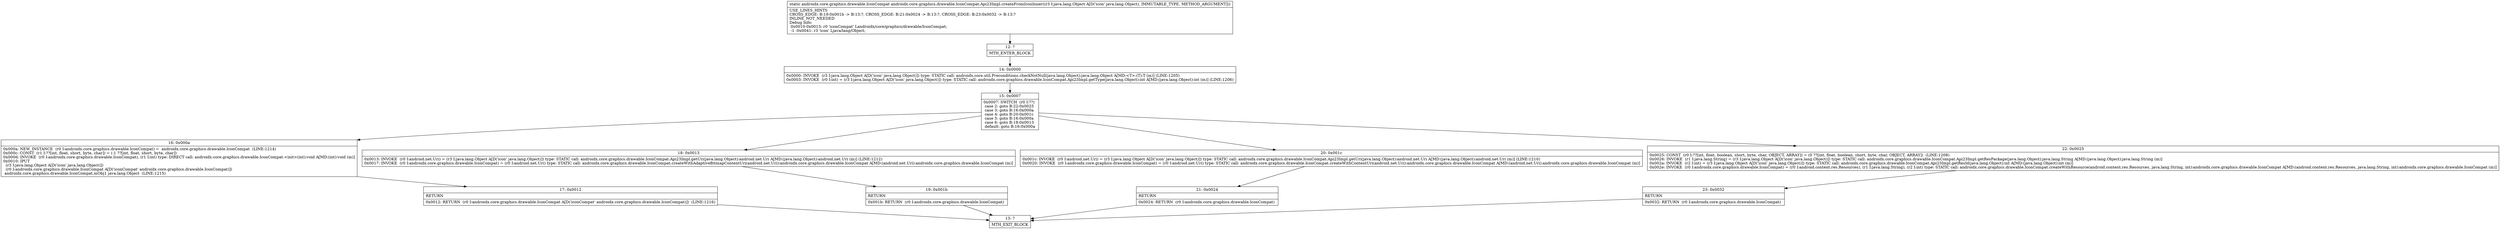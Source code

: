digraph "CFG forandroidx.core.graphics.drawable.IconCompat.Api23Impl.createFromIconInner(Ljava\/lang\/Object;)Landroidx\/core\/graphics\/drawable\/IconCompat;" {
Node_12 [shape=record,label="{12\:\ ?|MTH_ENTER_BLOCK\l}"];
Node_14 [shape=record,label="{14\:\ 0x0000|0x0000: INVOKE  (r3 I:java.lang.Object A[D('icon' java.lang.Object)]) type: STATIC call: androidx.core.util.Preconditions.checkNotNull(java.lang.Object):java.lang.Object A[MD:\<T\>:(T):T (m)] (LINE:1205)\l0x0003: INVOKE  (r0 I:int) = (r3 I:java.lang.Object A[D('icon' java.lang.Object)]) type: STATIC call: androidx.core.graphics.drawable.IconCompat.Api23Impl.getType(java.lang.Object):int A[MD:(java.lang.Object):int (m)] (LINE:1206)\l}"];
Node_15 [shape=record,label="{15\:\ 0x0007|0x0007: SWITCH  (r0 I:??)\l case 2: goto B:22:0x0025\l case 3: goto B:16:0x000a\l case 4: goto B:20:0x001c\l case 5: goto B:16:0x000a\l case 6: goto B:18:0x0013\l default: goto B:16:0x000a \l}"];
Node_16 [shape=record,label="{16\:\ 0x000a|0x000a: NEW_INSTANCE  (r0 I:androidx.core.graphics.drawable.IconCompat) =  androidx.core.graphics.drawable.IconCompat  (LINE:1214)\l0x000c: CONST  (r1 I:??[int, float, short, byte, char]) = (\-1 ??[int, float, short, byte, char]) \l0x000d: INVOKE  (r0 I:androidx.core.graphics.drawable.IconCompat), (r1 I:int) type: DIRECT call: androidx.core.graphics.drawable.IconCompat.\<init\>(int):void A[MD:(int):void (m)]\l0x0010: IPUT  \l  (r3 I:java.lang.Object A[D('icon' java.lang.Object)])\l  (r0 I:androidx.core.graphics.drawable.IconCompat A[D('iconCompat' androidx.core.graphics.drawable.IconCompat)])\l androidx.core.graphics.drawable.IconCompat.mObj1 java.lang.Object  (LINE:1215)\l}"];
Node_17 [shape=record,label="{17\:\ 0x0012|RETURN\l|0x0012: RETURN  (r0 I:androidx.core.graphics.drawable.IconCompat A[D('iconCompat' androidx.core.graphics.drawable.IconCompat)])  (LINE:1216)\l}"];
Node_13 [shape=record,label="{13\:\ ?|MTH_EXIT_BLOCK\l}"];
Node_18 [shape=record,label="{18\:\ 0x0013|0x0013: INVOKE  (r0 I:android.net.Uri) = (r3 I:java.lang.Object A[D('icon' java.lang.Object)]) type: STATIC call: androidx.core.graphics.drawable.IconCompat.Api23Impl.getUri(java.lang.Object):android.net.Uri A[MD:(java.lang.Object):android.net.Uri (m)] (LINE:1212)\l0x0017: INVOKE  (r0 I:androidx.core.graphics.drawable.IconCompat) = (r0 I:android.net.Uri) type: STATIC call: androidx.core.graphics.drawable.IconCompat.createWithAdaptiveBitmapContentUri(android.net.Uri):androidx.core.graphics.drawable.IconCompat A[MD:(android.net.Uri):androidx.core.graphics.drawable.IconCompat (m)]\l}"];
Node_19 [shape=record,label="{19\:\ 0x001b|RETURN\l|0x001b: RETURN  (r0 I:androidx.core.graphics.drawable.IconCompat) \l}"];
Node_20 [shape=record,label="{20\:\ 0x001c|0x001c: INVOKE  (r0 I:android.net.Uri) = (r3 I:java.lang.Object A[D('icon' java.lang.Object)]) type: STATIC call: androidx.core.graphics.drawable.IconCompat.Api23Impl.getUri(java.lang.Object):android.net.Uri A[MD:(java.lang.Object):android.net.Uri (m)] (LINE:1210)\l0x0020: INVOKE  (r0 I:androidx.core.graphics.drawable.IconCompat) = (r0 I:android.net.Uri) type: STATIC call: androidx.core.graphics.drawable.IconCompat.createWithContentUri(android.net.Uri):androidx.core.graphics.drawable.IconCompat A[MD:(android.net.Uri):androidx.core.graphics.drawable.IconCompat (m)]\l}"];
Node_21 [shape=record,label="{21\:\ 0x0024|RETURN\l|0x0024: RETURN  (r0 I:androidx.core.graphics.drawable.IconCompat) \l}"];
Node_22 [shape=record,label="{22\:\ 0x0025|0x0025: CONST  (r0 I:??[int, float, boolean, short, byte, char, OBJECT, ARRAY]) = (0 ??[int, float, boolean, short, byte, char, OBJECT, ARRAY])  (LINE:1208)\l0x0026: INVOKE  (r1 I:java.lang.String) = (r3 I:java.lang.Object A[D('icon' java.lang.Object)]) type: STATIC call: androidx.core.graphics.drawable.IconCompat.Api23Impl.getResPackage(java.lang.Object):java.lang.String A[MD:(java.lang.Object):java.lang.String (m)]\l0x002a: INVOKE  (r2 I:int) = (r3 I:java.lang.Object A[D('icon' java.lang.Object)]) type: STATIC call: androidx.core.graphics.drawable.IconCompat.Api23Impl.getResId(java.lang.Object):int A[MD:(java.lang.Object):int (m)]\l0x002e: INVOKE  (r0 I:androidx.core.graphics.drawable.IconCompat) = (r0 I:android.content.res.Resources), (r1 I:java.lang.String), (r2 I:int) type: STATIC call: androidx.core.graphics.drawable.IconCompat.createWithResource(android.content.res.Resources, java.lang.String, int):androidx.core.graphics.drawable.IconCompat A[MD:(android.content.res.Resources, java.lang.String, int):androidx.core.graphics.drawable.IconCompat (m)]\l}"];
Node_23 [shape=record,label="{23\:\ 0x0032|RETURN\l|0x0032: RETURN  (r0 I:androidx.core.graphics.drawable.IconCompat) \l}"];
MethodNode[shape=record,label="{static androidx.core.graphics.drawable.IconCompat androidx.core.graphics.drawable.IconCompat.Api23Impl.createFromIconInner((r3 I:java.lang.Object A[D('icon' java.lang.Object), IMMUTABLE_TYPE, METHOD_ARGUMENT]))  | USE_LINES_HINTS\lCROSS_EDGE: B:19:0x001b \-\> B:13:?, CROSS_EDGE: B:21:0x0024 \-\> B:13:?, CROSS_EDGE: B:23:0x0032 \-\> B:13:?\lINLINE_NOT_NEEDED\lDebug Info:\l  0x0010\-0x0013: r0 'iconCompat' Landroidx\/core\/graphics\/drawable\/IconCompat;\l  \-1 \-0x0041: r3 'icon' Ljava\/lang\/Object;\l}"];
MethodNode -> Node_12;Node_12 -> Node_14;
Node_14 -> Node_15;
Node_15 -> Node_16;
Node_15 -> Node_18;
Node_15 -> Node_20;
Node_15 -> Node_22;
Node_16 -> Node_17;
Node_17 -> Node_13;
Node_18 -> Node_19;
Node_19 -> Node_13;
Node_20 -> Node_21;
Node_21 -> Node_13;
Node_22 -> Node_23;
Node_23 -> Node_13;
}


